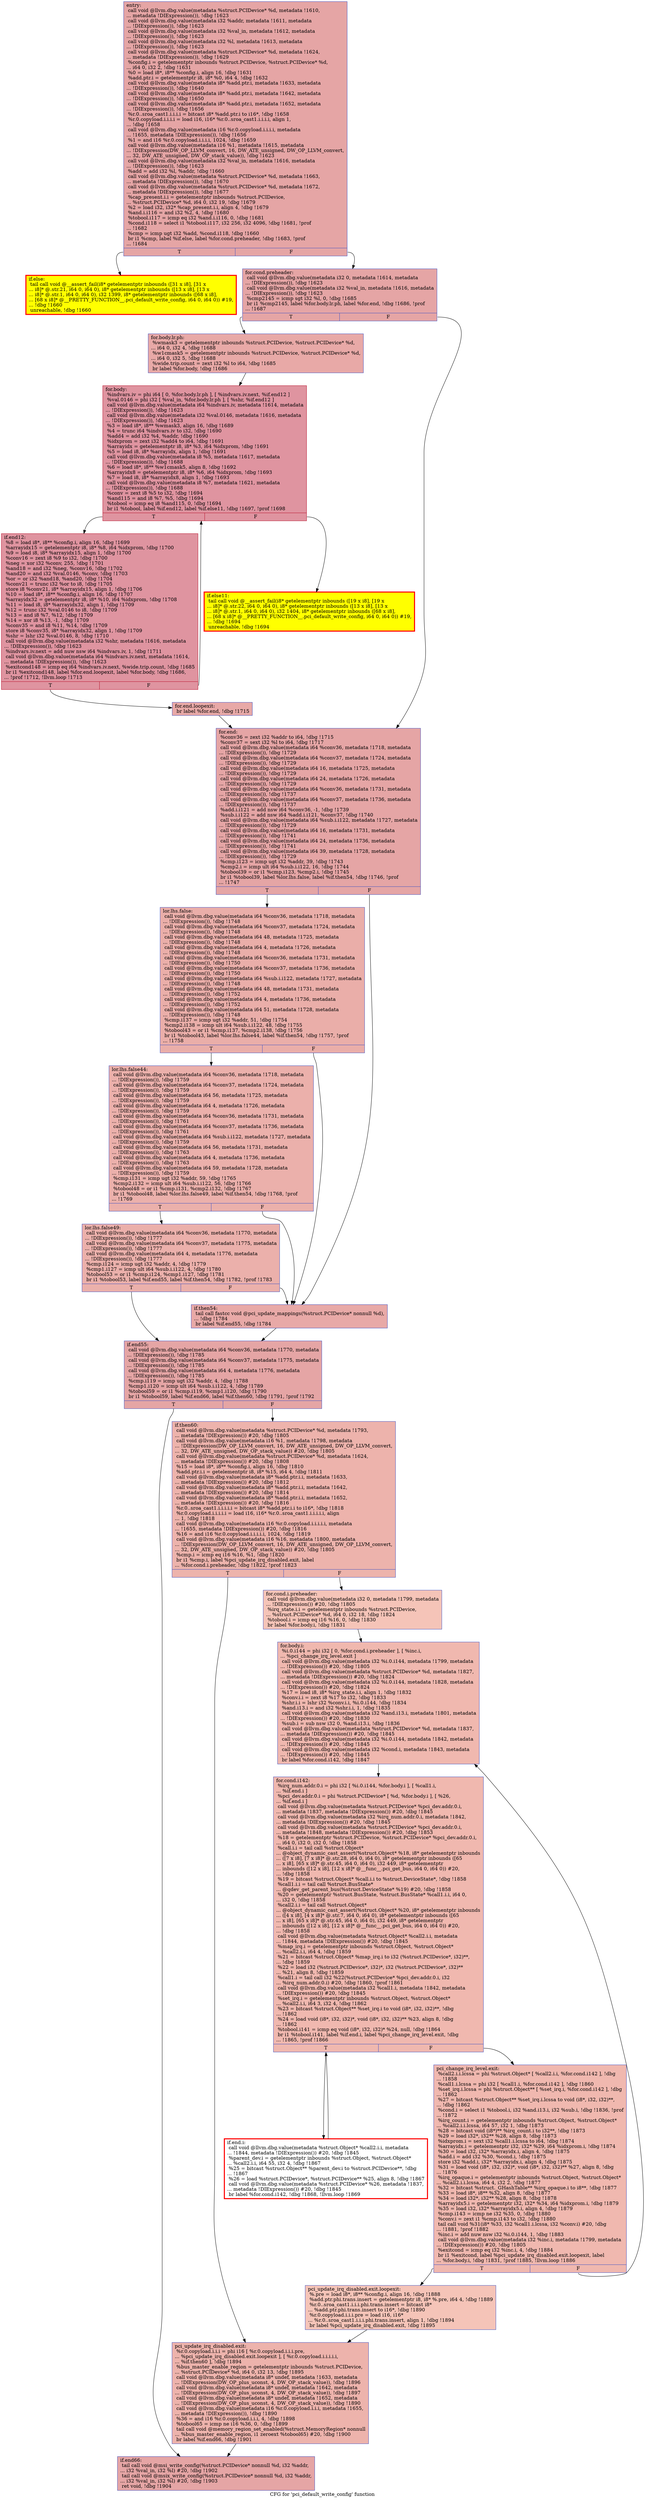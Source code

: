 digraph "CFG for 'pci_default_write_config' function" {
	label="CFG for 'pci_default_write_config' function";

	Node0x55ff9ee76330 [shape=record,color="#3d50c3ff", style=filled, fillcolor="#c5333470",label="{entry:\l  call void @llvm.dbg.value(metadata %struct.PCIDevice* %d, metadata !1610,\l... metadata !DIExpression()), !dbg !1623\l  call void @llvm.dbg.value(metadata i32 %addr, metadata !1611, metadata\l... !DIExpression()), !dbg !1623\l  call void @llvm.dbg.value(metadata i32 %val_in, metadata !1612, metadata\l... !DIExpression()), !dbg !1623\l  call void @llvm.dbg.value(metadata i32 %l, metadata !1613, metadata\l... !DIExpression()), !dbg !1623\l  call void @llvm.dbg.value(metadata %struct.PCIDevice* %d, metadata !1624,\l... metadata !DIExpression()), !dbg !1629\l  %config.i = getelementptr inbounds %struct.PCIDevice, %struct.PCIDevice* %d,\l... i64 0, i32 2, !dbg !1631\l  %0 = load i8*, i8** %config.i, align 16, !dbg !1631\l  %add.ptr.i = getelementptr i8, i8* %0, i64 4, !dbg !1632\l  call void @llvm.dbg.value(metadata i8* %add.ptr.i, metadata !1633, metadata\l... !DIExpression()), !dbg !1640\l  call void @llvm.dbg.value(metadata i8* %add.ptr.i, metadata !1642, metadata\l... !DIExpression()), !dbg !1650\l  call void @llvm.dbg.value(metadata i8* %add.ptr.i, metadata !1652, metadata\l... !DIExpression()), !dbg !1656\l  %r.0..sroa_cast1.i.i.i.i = bitcast i8* %add.ptr.i to i16*, !dbg !1658\l  %r.0.copyload.i.i.i.i = load i16, i16* %r.0..sroa_cast1.i.i.i.i, align 1,\l... !dbg !1658\l  call void @llvm.dbg.value(metadata i16 %r.0.copyload.i.i.i.i, metadata\l... !1655, metadata !DIExpression()), !dbg !1656\l  %1 = and i16 %r.0.copyload.i.i.i.i, 1024, !dbg !1659\l  call void @llvm.dbg.value(metadata i16 %1, metadata !1615, metadata\l... !DIExpression(DW_OP_LLVM_convert, 16, DW_ATE_unsigned, DW_OP_LLVM_convert,\l... 32, DW_ATE_unsigned, DW_OP_stack_value)), !dbg !1623\l  call void @llvm.dbg.value(metadata i32 %val_in, metadata !1616, metadata\l... !DIExpression()), !dbg !1623\l  %add = add i32 %l, %addr, !dbg !1660\l  call void @llvm.dbg.value(metadata %struct.PCIDevice* %d, metadata !1663,\l... metadata !DIExpression()), !dbg !1670\l  call void @llvm.dbg.value(metadata %struct.PCIDevice* %d, metadata !1672,\l... metadata !DIExpression()), !dbg !1677\l  %cap_present.i.i = getelementptr inbounds %struct.PCIDevice,\l... %struct.PCIDevice* %d, i64 0, i32 19, !dbg !1679\l  %2 = load i32, i32* %cap_present.i.i, align 4, !dbg !1679\l  %and.i.i116 = and i32 %2, 4, !dbg !1680\l  %tobool.i117 = icmp eq i32 %and.i.i116, 0, !dbg !1681\l  %cond.i118 = select i1 %tobool.i117, i32 256, i32 4096, !dbg !1681, !prof\l... !1682\l  %cmp = icmp ugt i32 %add, %cond.i118, !dbg !1660\l  br i1 %cmp, label %if.else, label %for.cond.preheader, !dbg !1683, !prof\l... !1684\l|{<s0>T|<s1>F}}"];
	Node0x55ff9ee76330:s0 -> Node0x55ff9ee84c00;
	Node0x55ff9ee76330:s1 -> Node0x55ff9f041400;
	Node0x55ff9f041400 [shape=record,color="#3d50c3ff", style=filled, fillcolor="#c5333470",label="{for.cond.preheader:                               \l  call void @llvm.dbg.value(metadata i32 0, metadata !1614, metadata\l... !DIExpression()), !dbg !1623\l  call void @llvm.dbg.value(metadata i32 %val_in, metadata !1616, metadata\l... !DIExpression()), !dbg !1623\l  %cmp2145 = icmp sgt i32 %l, 0, !dbg !1685\l  br i1 %cmp2145, label %for.body.lr.ph, label %for.end, !dbg !1686, !prof\l... !1687\l|{<s0>T|<s1>F}}"];
	Node0x55ff9f041400:s0 -> Node0x55ff9eec3590;
	Node0x55ff9f041400:s1 -> Node0x55ff9ee85450;
	Node0x55ff9eec3590 [shape=record,color="#3d50c3ff", style=filled, fillcolor="#ca3b3770",label="{for.body.lr.ph:                                   \l  %wmask3 = getelementptr inbounds %struct.PCIDevice, %struct.PCIDevice* %d,\l... i64 0, i32 4, !dbg !1688\l  %w1cmask5 = getelementptr inbounds %struct.PCIDevice, %struct.PCIDevice* %d,\l... i64 0, i32 5, !dbg !1688\l  %wide.trip.count = zext i32 %l to i64, !dbg !1685\l  br label %for.body, !dbg !1686\l}"];
	Node0x55ff9eec3590 -> Node0x55ff9ee857e0;
	Node0x55ff9ee84c00 [shape=record,penwidth=3.0, style="filled", color="red", fillcolor="yellow",label="{if.else:                                          \l  tail call void @__assert_fail(i8* getelementptr inbounds ([31 x i8], [31 x\l... i8]* @.str.21, i64 0, i64 0), i8* getelementptr inbounds ([13 x i8], [13 x\l... i8]* @.str.1, i64 0, i64 0), i32 1399, i8* getelementptr inbounds ([68 x i8],\l... [68 x i8]* @__PRETTY_FUNCTION__.pci_default_write_config, i64 0, i64 0)) #19,\l... !dbg !1660\l  unreachable, !dbg !1660\l}"];
	Node0x55ff9ee857e0 [shape=record,color="#b70d28ff", style=filled, fillcolor="#b70d2870",label="{for.body:                                         \l  %indvars.iv = phi i64 [ 0, %for.body.lr.ph ], [ %indvars.iv.next, %if.end12 ]\l  %val.0146 = phi i32 [ %val_in, %for.body.lr.ph ], [ %shr, %if.end12 ]\l  call void @llvm.dbg.value(metadata i64 %indvars.iv, metadata !1614, metadata\l... !DIExpression()), !dbg !1623\l  call void @llvm.dbg.value(metadata i32 %val.0146, metadata !1616, metadata\l... !DIExpression()), !dbg !1623\l  %3 = load i8*, i8** %wmask3, align 16, !dbg !1689\l  %4 = trunc i64 %indvars.iv to i32, !dbg !1690\l  %add4 = add i32 %4, %addr, !dbg !1690\l  %idxprom = zext i32 %add4 to i64, !dbg !1691\l  %arrayidx = getelementptr i8, i8* %3, i64 %idxprom, !dbg !1691\l  %5 = load i8, i8* %arrayidx, align 1, !dbg !1691\l  call void @llvm.dbg.value(metadata i8 %5, metadata !1617, metadata\l... !DIExpression()), !dbg !1688\l  %6 = load i8*, i8** %w1cmask5, align 8, !dbg !1692\l  %arrayidx8 = getelementptr i8, i8* %6, i64 %idxprom, !dbg !1693\l  %7 = load i8, i8* %arrayidx8, align 1, !dbg !1693\l  call void @llvm.dbg.value(metadata i8 %7, metadata !1621, metadata\l... !DIExpression()), !dbg !1688\l  %conv = zext i8 %5 to i32, !dbg !1694\l  %and115 = and i8 %7, %5, !dbg !1694\l  %tobool = icmp eq i8 %and115, 0, !dbg !1694\l  br i1 %tobool, label %if.end12, label %if.else11, !dbg !1697, !prof !1698\l|{<s0>T|<s1>F}}"];
	Node0x55ff9ee857e0:s0 -> Node0x55ff9ee87ab0;
	Node0x55ff9ee857e0:s1 -> Node0x55ff9ee87b20;
	Node0x55ff9ee87b20 [shape=record,penwidth=3.0, style="filled", color="red", fillcolor="yellow",label="{if.else11:                                        \l  tail call void @__assert_fail(i8* getelementptr inbounds ([19 x i8], [19 x\l... i8]* @.str.22, i64 0, i64 0), i8* getelementptr inbounds ([13 x i8], [13 x\l... i8]* @.str.1, i64 0, i64 0), i32 1404, i8* getelementptr inbounds ([68 x i8],\l... [68 x i8]* @__PRETTY_FUNCTION__.pci_default_write_config, i64 0, i64 0)) #19,\l... !dbg !1694\l  unreachable, !dbg !1694\l}"];
	Node0x55ff9ee87ab0 [shape=record,color="#b70d28ff", style=filled, fillcolor="#b70d2870",label="{if.end12:                                         \l  %8 = load i8*, i8** %config.i, align 16, !dbg !1699\l  %arrayidx15 = getelementptr i8, i8* %8, i64 %idxprom, !dbg !1700\l  %9 = load i8, i8* %arrayidx15, align 1, !dbg !1700\l  %conv16 = zext i8 %9 to i32, !dbg !1700\l  %neg = xor i32 %conv, 255, !dbg !1701\l  %and18 = and i32 %neg, %conv16, !dbg !1702\l  %and20 = and i32 %val.0146, %conv, !dbg !1703\l  %or = or i32 %and18, %and20, !dbg !1704\l  %conv21 = trunc i32 %or to i8, !dbg !1705\l  store i8 %conv21, i8* %arrayidx15, align 1, !dbg !1706\l  %10 = load i8*, i8** %config.i, align 16, !dbg !1707\l  %arrayidx32 = getelementptr i8, i8* %10, i64 %idxprom, !dbg !1708\l  %11 = load i8, i8* %arrayidx32, align 1, !dbg !1709\l  %12 = trunc i32 %val.0146 to i8, !dbg !1709\l  %13 = and i8 %7, %12, !dbg !1709\l  %14 = xor i8 %13, -1, !dbg !1709\l  %conv35 = and i8 %11, %14, !dbg !1709\l  store i8 %conv35, i8* %arrayidx32, align 1, !dbg !1709\l  %shr = lshr i32 %val.0146, 8, !dbg !1710\l  call void @llvm.dbg.value(metadata i32 %shr, metadata !1616, metadata\l... !DIExpression()), !dbg !1623\l  %indvars.iv.next = add nuw nsw i64 %indvars.iv, 1, !dbg !1711\l  call void @llvm.dbg.value(metadata i64 %indvars.iv.next, metadata !1614,\l... metadata !DIExpression()), !dbg !1623\l  %exitcond148 = icmp eq i64 %indvars.iv.next, %wide.trip.count, !dbg !1685\l  br i1 %exitcond148, label %for.end.loopexit, label %for.body, !dbg !1686,\l... !prof !1712, !llvm.loop !1713\l|{<s0>T|<s1>F}}"];
	Node0x55ff9ee87ab0:s0 -> Node0x55ff9eead480;
	Node0x55ff9ee87ab0:s1 -> Node0x55ff9ee857e0;
	Node0x55ff9eead480 [shape=record,color="#3d50c3ff", style=filled, fillcolor="#ca3b3770",label="{for.end.loopexit:                                 \l  br label %for.end, !dbg !1715\l}"];
	Node0x55ff9eead480 -> Node0x55ff9ee85450;
	Node0x55ff9ee85450 [shape=record,color="#3d50c3ff", style=filled, fillcolor="#c5333470",label="{for.end:                                          \l  %conv36 = zext i32 %addr to i64, !dbg !1715\l  %conv37 = sext i32 %l to i64, !dbg !1717\l  call void @llvm.dbg.value(metadata i64 %conv36, metadata !1718, metadata\l... !DIExpression()), !dbg !1729\l  call void @llvm.dbg.value(metadata i64 %conv37, metadata !1724, metadata\l... !DIExpression()), !dbg !1729\l  call void @llvm.dbg.value(metadata i64 16, metadata !1725, metadata\l... !DIExpression()), !dbg !1729\l  call void @llvm.dbg.value(metadata i64 24, metadata !1726, metadata\l... !DIExpression()), !dbg !1729\l  call void @llvm.dbg.value(metadata i64 %conv36, metadata !1731, metadata\l... !DIExpression()), !dbg !1737\l  call void @llvm.dbg.value(metadata i64 %conv37, metadata !1736, metadata\l... !DIExpression()), !dbg !1737\l  %add.i.i121 = add nsw i64 %conv36, -1, !dbg !1739\l  %sub.i.i122 = add nsw i64 %add.i.i121, %conv37, !dbg !1740\l  call void @llvm.dbg.value(metadata i64 %sub.i.i122, metadata !1727, metadata\l... !DIExpression()), !dbg !1729\l  call void @llvm.dbg.value(metadata i64 16, metadata !1731, metadata\l... !DIExpression()), !dbg !1741\l  call void @llvm.dbg.value(metadata i64 24, metadata !1736, metadata\l... !DIExpression()), !dbg !1741\l  call void @llvm.dbg.value(metadata i64 39, metadata !1728, metadata\l... !DIExpression()), !dbg !1729\l  %cmp.i123 = icmp ugt i32 %addr, 39, !dbg !1743\l  %cmp2.i = icmp ult i64 %sub.i.i122, 16, !dbg !1744\l  %tobool39 = or i1 %cmp.i123, %cmp2.i, !dbg !1745\l  br i1 %tobool39, label %lor.lhs.false, label %if.then54, !dbg !1746, !prof\l... !1747\l|{<s0>T|<s1>F}}"];
	Node0x55ff9ee85450:s0 -> Node0x55ff9ee8b330;
	Node0x55ff9ee85450:s1 -> Node0x55ff9ee88450;
	Node0x55ff9ee8b330 [shape=record,color="#3d50c3ff", style=filled, fillcolor="#d0473d70",label="{lor.lhs.false:                                    \l  call void @llvm.dbg.value(metadata i64 %conv36, metadata !1718, metadata\l... !DIExpression()), !dbg !1748\l  call void @llvm.dbg.value(metadata i64 %conv37, metadata !1724, metadata\l... !DIExpression()), !dbg !1748\l  call void @llvm.dbg.value(metadata i64 48, metadata !1725, metadata\l... !DIExpression()), !dbg !1748\l  call void @llvm.dbg.value(metadata i64 4, metadata !1726, metadata\l... !DIExpression()), !dbg !1748\l  call void @llvm.dbg.value(metadata i64 %conv36, metadata !1731, metadata\l... !DIExpression()), !dbg !1750\l  call void @llvm.dbg.value(metadata i64 %conv37, metadata !1736, metadata\l... !DIExpression()), !dbg !1750\l  call void @llvm.dbg.value(metadata i64 %sub.i.i122, metadata !1727, metadata\l... !DIExpression()), !dbg !1748\l  call void @llvm.dbg.value(metadata i64 48, metadata !1731, metadata\l... !DIExpression()), !dbg !1752\l  call void @llvm.dbg.value(metadata i64 4, metadata !1736, metadata\l... !DIExpression()), !dbg !1752\l  call void @llvm.dbg.value(metadata i64 51, metadata !1728, metadata\l... !DIExpression()), !dbg !1748\l  %cmp.i137 = icmp ugt i32 %addr, 51, !dbg !1754\l  %cmp2.i138 = icmp ult i64 %sub.i.i122, 48, !dbg !1755\l  %tobool43 = or i1 %cmp.i137, %cmp2.i138, !dbg !1756\l  br i1 %tobool43, label %lor.lhs.false44, label %if.then54, !dbg !1757, !prof\l... !1758\l|{<s0>T|<s1>F}}"];
	Node0x55ff9ee8b330:s0 -> Node0x55ff9ee8b280;
	Node0x55ff9ee8b330:s1 -> Node0x55ff9ee88450;
	Node0x55ff9ee8b280 [shape=record,color="#3d50c3ff", style=filled, fillcolor="#d24b4070",label="{lor.lhs.false44:                                  \l  call void @llvm.dbg.value(metadata i64 %conv36, metadata !1718, metadata\l... !DIExpression()), !dbg !1759\l  call void @llvm.dbg.value(metadata i64 %conv37, metadata !1724, metadata\l... !DIExpression()), !dbg !1759\l  call void @llvm.dbg.value(metadata i64 56, metadata !1725, metadata\l... !DIExpression()), !dbg !1759\l  call void @llvm.dbg.value(metadata i64 4, metadata !1726, metadata\l... !DIExpression()), !dbg !1759\l  call void @llvm.dbg.value(metadata i64 %conv36, metadata !1731, metadata\l... !DIExpression()), !dbg !1761\l  call void @llvm.dbg.value(metadata i64 %conv37, metadata !1736, metadata\l... !DIExpression()), !dbg !1761\l  call void @llvm.dbg.value(metadata i64 %sub.i.i122, metadata !1727, metadata\l... !DIExpression()), !dbg !1759\l  call void @llvm.dbg.value(metadata i64 56, metadata !1731, metadata\l... !DIExpression()), !dbg !1763\l  call void @llvm.dbg.value(metadata i64 4, metadata !1736, metadata\l... !DIExpression()), !dbg !1763\l  call void @llvm.dbg.value(metadata i64 59, metadata !1728, metadata\l... !DIExpression()), !dbg !1759\l  %cmp.i131 = icmp ugt i32 %addr, 59, !dbg !1765\l  %cmp2.i132 = icmp ult i64 %sub.i.i122, 56, !dbg !1766\l  %tobool48 = or i1 %cmp.i131, %cmp2.i132, !dbg !1767\l  br i1 %tobool48, label %lor.lhs.false49, label %if.then54, !dbg !1768, !prof\l... !1769\l|{<s0>T|<s1>F}}"];
	Node0x55ff9ee8b280:s0 -> Node0x55ff9ee8b1d0;
	Node0x55ff9ee8b280:s1 -> Node0x55ff9ee88450;
	Node0x55ff9ee8b1d0 [shape=record,color="#3d50c3ff", style=filled, fillcolor="#d24b4070",label="{lor.lhs.false49:                                  \l  call void @llvm.dbg.value(metadata i64 %conv36, metadata !1770, metadata\l... !DIExpression()), !dbg !1777\l  call void @llvm.dbg.value(metadata i64 %conv37, metadata !1775, metadata\l... !DIExpression()), !dbg !1777\l  call void @llvm.dbg.value(metadata i64 4, metadata !1776, metadata\l... !DIExpression()), !dbg !1777\l  %cmp.i124 = icmp ugt i32 %addr, 4, !dbg !1779\l  %cmp1.i127 = icmp ult i64 %sub.i.i122, 4, !dbg !1780\l  %tobool53 = or i1 %cmp.i124, %cmp1.i127, !dbg !1781\l  br i1 %tobool53, label %if.end55, label %if.then54, !dbg !1782, !prof !1783\l|{<s0>T|<s1>F}}"];
	Node0x55ff9ee8b1d0:s0 -> Node0x55ff9ee8b180;
	Node0x55ff9ee8b1d0:s1 -> Node0x55ff9ee88450;
	Node0x55ff9ee88450 [shape=record,color="#3d50c3ff", style=filled, fillcolor="#ca3b3770",label="{if.then54:                                        \l  tail call fastcc void @pci_update_mappings(%struct.PCIDevice* nonnull %d),\l... !dbg !1784\l  br label %if.end55, !dbg !1784\l}"];
	Node0x55ff9ee88450 -> Node0x55ff9ee8b180;
	Node0x55ff9ee8b180 [shape=record,color="#3d50c3ff", style=filled, fillcolor="#c5333470",label="{if.end55:                                         \l  call void @llvm.dbg.value(metadata i64 %conv36, metadata !1770, metadata\l... !DIExpression()), !dbg !1785\l  call void @llvm.dbg.value(metadata i64 %conv37, metadata !1775, metadata\l... !DIExpression()), !dbg !1785\l  call void @llvm.dbg.value(metadata i64 4, metadata !1776, metadata\l... !DIExpression()), !dbg !1785\l  %cmp.i119 = icmp ugt i32 %addr, 4, !dbg !1788\l  %cmp1.i120 = icmp ult i64 %sub.i.i122, 4, !dbg !1789\l  %tobool59 = or i1 %cmp.i119, %cmp1.i120, !dbg !1790\l  br i1 %tobool59, label %if.end66, label %if.then60, !dbg !1791, !prof !1792\l|{<s0>T|<s1>F}}"];
	Node0x55ff9ee8b180:s0 -> Node0x55ff9ec66fd0;
	Node0x55ff9ee8b180:s1 -> Node0x55ff9ee721a0;
	Node0x55ff9ee721a0 [shape=record,color="#3d50c3ff", style=filled, fillcolor="#d6524470",label="{if.then60:                                        \l  call void @llvm.dbg.value(metadata %struct.PCIDevice* %d, metadata !1793,\l... metadata !DIExpression()) #20, !dbg !1805\l  call void @llvm.dbg.value(metadata i16 %1, metadata !1798, metadata\l... !DIExpression(DW_OP_LLVM_convert, 16, DW_ATE_unsigned, DW_OP_LLVM_convert,\l... 32, DW_ATE_unsigned, DW_OP_stack_value)) #20, !dbg !1805\l  call void @llvm.dbg.value(metadata %struct.PCIDevice* %d, metadata !1624,\l... metadata !DIExpression()) #20, !dbg !1808\l  %15 = load i8*, i8** %config.i, align 16, !dbg !1810\l  %add.ptr.i.i = getelementptr i8, i8* %15, i64 4, !dbg !1811\l  call void @llvm.dbg.value(metadata i8* %add.ptr.i.i, metadata !1633,\l... metadata !DIExpression()) #20, !dbg !1812\l  call void @llvm.dbg.value(metadata i8* %add.ptr.i.i, metadata !1642,\l... metadata !DIExpression()) #20, !dbg !1814\l  call void @llvm.dbg.value(metadata i8* %add.ptr.i.i, metadata !1652,\l... metadata !DIExpression()) #20, !dbg !1816\l  %r.0..sroa_cast1.i.i.i.i.i = bitcast i8* %add.ptr.i.i to i16*, !dbg !1818\l  %r.0.copyload.i.i.i.i.i = load i16, i16* %r.0..sroa_cast1.i.i.i.i.i, align\l... 1, !dbg !1818\l  call void @llvm.dbg.value(metadata i16 %r.0.copyload.i.i.i.i.i, metadata\l... !1655, metadata !DIExpression()) #20, !dbg !1816\l  %16 = and i16 %r.0.copyload.i.i.i.i.i, 1024, !dbg !1819\l  call void @llvm.dbg.value(metadata i16 %16, metadata !1800, metadata\l... !DIExpression(DW_OP_LLVM_convert, 16, DW_ATE_unsigned, DW_OP_LLVM_convert,\l... 32, DW_ATE_unsigned, DW_OP_stack_value)) #20, !dbg !1805\l  %cmp.i = icmp eq i16 %16, %1, !dbg !1820\l  br i1 %cmp.i, label %pci_update_irq_disabled.exit, label\l... %for.cond.i.preheader, !dbg !1822, !prof !1823\l|{<s0>T|<s1>F}}"];
	Node0x55ff9ee721a0:s0 -> Node0x55ff9f062040;
	Node0x55ff9ee721a0:s1 -> Node0x55ff9f06dda0;
	Node0x55ff9f06dda0 [shape=record,color="#3d50c3ff", style=filled, fillcolor="#e97a5f70",label="{for.cond.i.preheader:                             \l  call void @llvm.dbg.value(metadata i32 0, metadata !1799, metadata\l... !DIExpression()) #20, !dbg !1805\l  %irq_state.i.i = getelementptr inbounds %struct.PCIDevice,\l... %struct.PCIDevice* %d, i64 0, i32 18, !dbg !1824\l  %tobool.i = icmp eq i16 %16, 0, !dbg !1830\l  br label %for.body.i, !dbg !1831\l}"];
	Node0x55ff9f06dda0 -> Node0x55ff9eb40e40;
	Node0x55ff9eb40e40 [shape=record,color="#3d50c3ff", style=filled, fillcolor="#dc5d4a70",label="{for.body.i:                                       \l  %i.0.i144 = phi i32 [ 0, %for.cond.i.preheader ], [ %inc.i,\l... %pci_change_irq_level.exit ]\l  call void @llvm.dbg.value(metadata i32 %i.0.i144, metadata !1799, metadata\l... !DIExpression()) #20, !dbg !1805\l  call void @llvm.dbg.value(metadata %struct.PCIDevice* %d, metadata !1827,\l... metadata !DIExpression()) #20, !dbg !1824\l  call void @llvm.dbg.value(metadata i32 %i.0.i144, metadata !1828, metadata\l... !DIExpression()) #20, !dbg !1824\l  %17 = load i8, i8* %irq_state.i.i, align 1, !dbg !1832\l  %conv.i.i = zext i8 %17 to i32, !dbg !1833\l  %shr.i.i = lshr i32 %conv.i.i, %i.0.i144, !dbg !1834\l  %and.i13.i = and i32 %shr.i.i, 1, !dbg !1835\l  call void @llvm.dbg.value(metadata i32 %and.i13.i, metadata !1801, metadata\l... !DIExpression()) #20, !dbg !1830\l  %sub.i = sub nsw i32 0, %and.i13.i, !dbg !1836\l  call void @llvm.dbg.value(metadata %struct.PCIDevice* %d, metadata !1837,\l... metadata !DIExpression()) #20, !dbg !1845\l  call void @llvm.dbg.value(metadata i32 %i.0.i144, metadata !1842, metadata\l... !DIExpression()) #20, !dbg !1845\l  call void @llvm.dbg.value(metadata i32 %cond.i, metadata !1843, metadata\l... !DIExpression()) #20, !dbg !1845\l  br label %for.cond.i142, !dbg !1847\l}"];
	Node0x55ff9eb40e40 -> Node0x55ff9f0040f0;
	Node0x55ff9f0040f0 [shape=record,color="#3d50c3ff", style=filled, fillcolor="#dc5d4a70",label="{for.cond.i142:                                    \l  %irq_num.addr.0.i = phi i32 [ %i.0.i144, %for.body.i ], [ %call1.i,\l... %if.end.i ]\l  %pci_dev.addr.0.i = phi %struct.PCIDevice* [ %d, %for.body.i ], [ %26,\l... %if.end.i ]\l  call void @llvm.dbg.value(metadata %struct.PCIDevice* %pci_dev.addr.0.i,\l... metadata !1837, metadata !DIExpression()) #20, !dbg !1845\l  call void @llvm.dbg.value(metadata i32 %irq_num.addr.0.i, metadata !1842,\l... metadata !DIExpression()) #20, !dbg !1845\l  call void @llvm.dbg.value(metadata %struct.PCIDevice* %pci_dev.addr.0.i,\l... metadata !1848, metadata !DIExpression()) #20, !dbg !1853\l  %18 = getelementptr %struct.PCIDevice, %struct.PCIDevice* %pci_dev.addr.0.i,\l... i64 0, i32 0, i32 0, !dbg !1858\l  %call.i.i = tail call %struct.Object*\l... @object_dynamic_cast_assert(%struct.Object* %18, i8* getelementptr inbounds\l... ([7 x i8], [7 x i8]* @.str.28, i64 0, i64 0), i8* getelementptr inbounds ([65\l... x i8], [65 x i8]* @.str.45, i64 0, i64 0), i32 449, i8* getelementptr\l... inbounds ([12 x i8], [12 x i8]* @__func__.pci_get_bus, i64 0, i64 0)) #20,\l... !dbg !1858\l  %19 = bitcast %struct.Object* %call.i.i to %struct.DeviceState*, !dbg !1858\l  %call1.i.i = tail call %struct.BusState*\l... @qdev_get_parent_bus(%struct.DeviceState* %19) #20, !dbg !1858\l  %20 = getelementptr %struct.BusState, %struct.BusState* %call1.i.i, i64 0,\l... i32 0, !dbg !1858\l  %call2.i.i = tail call %struct.Object*\l... @object_dynamic_cast_assert(%struct.Object* %20, i8* getelementptr inbounds\l... ([4 x i8], [4 x i8]* @.str.7, i64 0, i64 0), i8* getelementptr inbounds ([65\l... x i8], [65 x i8]* @.str.45, i64 0, i64 0), i32 449, i8* getelementptr\l... inbounds ([12 x i8], [12 x i8]* @__func__.pci_get_bus, i64 0, i64 0)) #20,\l... !dbg !1858\l  call void @llvm.dbg.value(metadata %struct.Object* %call2.i.i, metadata\l... !1844, metadata !DIExpression()) #20, !dbg !1845\l  %map_irq.i = getelementptr inbounds %struct.Object, %struct.Object*\l... %call2.i.i, i64 4, !dbg !1859\l  %21 = bitcast %struct.Object* %map_irq.i to i32 (%struct.PCIDevice*, i32)**,\l... !dbg !1859\l  %22 = load i32 (%struct.PCIDevice*, i32)*, i32 (%struct.PCIDevice*, i32)**\l... %21, align 8, !dbg !1859\l  %call1.i = tail call i32 %22(%struct.PCIDevice* %pci_dev.addr.0.i, i32\l... %irq_num.addr.0.i) #20, !dbg !1860, !prof !1861\l  call void @llvm.dbg.value(metadata i32 %call1.i, metadata !1842, metadata\l... !DIExpression()) #20, !dbg !1845\l  %set_irq.i = getelementptr inbounds %struct.Object, %struct.Object*\l... %call2.i.i, i64 3, i32 4, !dbg !1862\l  %23 = bitcast %struct.Object** %set_irq.i to void (i8*, i32, i32)**, !dbg\l... !1862\l  %24 = load void (i8*, i32, i32)*, void (i8*, i32, i32)** %23, align 8, !dbg\l... !1862\l  %tobool.i141 = icmp eq void (i8*, i32, i32)* %24, null, !dbg !1864\l  br i1 %tobool.i141, label %if.end.i, label %pci_change_irq_level.exit, !dbg\l... !1865, !prof !1866\l|{<s0>T|<s1>F}}"];
	Node0x55ff9f0040f0:s0 -> Node0x55ff9f007e00;
	Node0x55ff9f0040f0:s1 -> Node0x55ff9f0e8600;
	Node0x55ff9f007e00 [shape=record,penwidth=3.0, color="red",label="{if.end.i:                                         \l  call void @llvm.dbg.value(metadata %struct.Object* %call2.i.i, metadata\l... !1844, metadata !DIExpression()) #20, !dbg !1845\l  %parent_dev.i = getelementptr inbounds %struct.Object, %struct.Object*\l... %call2.i.i, i64 55, i32 4, !dbg !1867\l  %25 = bitcast %struct.Object** %parent_dev.i to %struct.PCIDevice**, !dbg\l... !1867\l  %26 = load %struct.PCIDevice*, %struct.PCIDevice** %25, align 8, !dbg !1867\l  call void @llvm.dbg.value(metadata %struct.PCIDevice* %26, metadata !1837,\l... metadata !DIExpression()) #20, !dbg !1845\l  br label %for.cond.i142, !dbg !1868, !llvm.loop !1869\l}"];
	Node0x55ff9f007e00 -> Node0x55ff9f0040f0;
	Node0x55ff9f0e8600 [shape=record,color="#3d50c3ff", style=filled, fillcolor="#dc5d4a70",label="{pci_change_irq_level.exit:                        \l  %call2.i.i.lcssa = phi %struct.Object* [ %call2.i.i, %for.cond.i142 ], !dbg\l... !1858\l  %call1.i.lcssa = phi i32 [ %call1.i, %for.cond.i142 ], !dbg !1860\l  %set_irq.i.lcssa = phi %struct.Object** [ %set_irq.i, %for.cond.i142 ], !dbg\l... !1862\l  %27 = bitcast %struct.Object** %set_irq.i.lcssa to void (i8*, i32, i32)**,\l... !dbg !1862\l  %cond.i = select i1 %tobool.i, i32 %and.i13.i, i32 %sub.i, !dbg !1836, !prof\l... !1872\l  %irq_count.i = getelementptr inbounds %struct.Object, %struct.Object*\l... %call2.i.i.lcssa, i64 57, i32 1, !dbg !1873\l  %28 = bitcast void (i8*)** %irq_count.i to i32**, !dbg !1873\l  %29 = load i32*, i32** %28, align 8, !dbg !1873\l  %idxprom.i = sext i32 %call1.i.lcssa to i64, !dbg !1874\l  %arrayidx.i = getelementptr i32, i32* %29, i64 %idxprom.i, !dbg !1874\l  %30 = load i32, i32* %arrayidx.i, align 4, !dbg !1875\l  %add.i = add i32 %30, %cond.i, !dbg !1875\l  store i32 %add.i, i32* %arrayidx.i, align 4, !dbg !1875\l  %31 = load void (i8*, i32, i32)*, void (i8*, i32, i32)** %27, align 8, !dbg\l... !1876\l  %irq_opaque.i = getelementptr inbounds %struct.Object, %struct.Object*\l... %call2.i.i.lcssa, i64 4, i32 2, !dbg !1877\l  %32 = bitcast %struct._GHashTable** %irq_opaque.i to i8**, !dbg !1877\l  %33 = load i8*, i8** %32, align 8, !dbg !1877\l  %34 = load i32*, i32** %28, align 8, !dbg !1878\l  %arrayidx5.i = getelementptr i32, i32* %34, i64 %idxprom.i, !dbg !1879\l  %35 = load i32, i32* %arrayidx5.i, align 4, !dbg !1879\l  %cmp.i143 = icmp ne i32 %35, 0, !dbg !1880\l  %conv.i = zext i1 %cmp.i143 to i32, !dbg !1880\l  tail call void %31(i8* %33, i32 %call1.i.lcssa, i32 %conv.i) #20, !dbg\l... !1881, !prof !1882\l  %inc.i = add nuw nsw i32 %i.0.i144, 1, !dbg !1883\l  call void @llvm.dbg.value(metadata i32 %inc.i, metadata !1799, metadata\l... !DIExpression()) #20, !dbg !1805\l  %exitcond = icmp eq i32 %inc.i, 4, !dbg !1884\l  br i1 %exitcond, label %pci_update_irq_disabled.exit.loopexit, label\l... %for.body.i, !dbg !1831, !prof !1885, !llvm.loop !1886\l|{<s0>T|<s1>F}}"];
	Node0x55ff9f0e8600:s0 -> Node0x55ff9f070570;
	Node0x55ff9f0e8600:s1 -> Node0x55ff9eb40e40;
	Node0x55ff9f070570 [shape=record,color="#3d50c3ff", style=filled, fillcolor="#e97a5f70",label="{pci_update_irq_disabled.exit.loopexit:            \l  %.pre = load i8*, i8** %config.i, align 16, !dbg !1888\l  %add.ptr.phi.trans.insert = getelementptr i8, i8* %.pre, i64 4, !dbg !1889\l  %r.0..sroa_cast1.i.i.i.phi.trans.insert = bitcast i8*\l... %add.ptr.phi.trans.insert to i16*, !dbg !1890\l  %r.0.copyload.i.i.i.pre = load i16, i16*\l... %r.0..sroa_cast1.i.i.i.phi.trans.insert, align 1, !dbg !1894\l  br label %pci_update_irq_disabled.exit, !dbg !1895\l}"];
	Node0x55ff9f070570 -> Node0x55ff9f062040;
	Node0x55ff9f062040 [shape=record,color="#3d50c3ff", style=filled, fillcolor="#d6524470",label="{pci_update_irq_disabled.exit:                     \l  %r.0.copyload.i.i.i = phi i16 [ %r.0.copyload.i.i.i.pre,\l... %pci_update_irq_disabled.exit.loopexit ], [ %r.0.copyload.i.i.i.i.i,\l... %if.then60 ], !dbg !1894\l  %bus_master_enable_region = getelementptr inbounds %struct.PCIDevice,\l... %struct.PCIDevice* %d, i64 0, i32 13, !dbg !1895\l  call void @llvm.dbg.value(metadata i8* undef, metadata !1633, metadata\l... !DIExpression(DW_OP_plus_uconst, 4, DW_OP_stack_value)), !dbg !1896\l  call void @llvm.dbg.value(metadata i8* undef, metadata !1642, metadata\l... !DIExpression(DW_OP_plus_uconst, 4, DW_OP_stack_value)), !dbg !1897\l  call void @llvm.dbg.value(metadata i8* undef, metadata !1652, metadata\l... !DIExpression(DW_OP_plus_uconst, 4, DW_OP_stack_value)), !dbg !1890\l  call void @llvm.dbg.value(metadata i16 %r.0.copyload.i.i.i, metadata !1655,\l... metadata !DIExpression()), !dbg !1890\l  %36 = and i16 %r.0.copyload.i.i.i, 4, !dbg !1898\l  %tobool65 = icmp ne i16 %36, 0, !dbg !1899\l  tail call void @memory_region_set_enabled(%struct.MemoryRegion* nonnull\l... %bus_master_enable_region, i1 zeroext %tobool65) #20, !dbg !1900\l  br label %if.end66, !dbg !1901\l}"];
	Node0x55ff9f062040 -> Node0x55ff9ec66fd0;
	Node0x55ff9ec66fd0 [shape=record,color="#3d50c3ff", style=filled, fillcolor="#c5333470",label="{if.end66:                                         \l  tail call void @msi_write_config(%struct.PCIDevice* nonnull %d, i32 %addr,\l... i32 %val_in, i32 %l) #20, !dbg !1902\l  tail call void @msix_write_config(%struct.PCIDevice* nonnull %d, i32 %addr,\l... i32 %val_in, i32 %l) #20, !dbg !1903\l  ret void, !dbg !1904\l}"];
}
